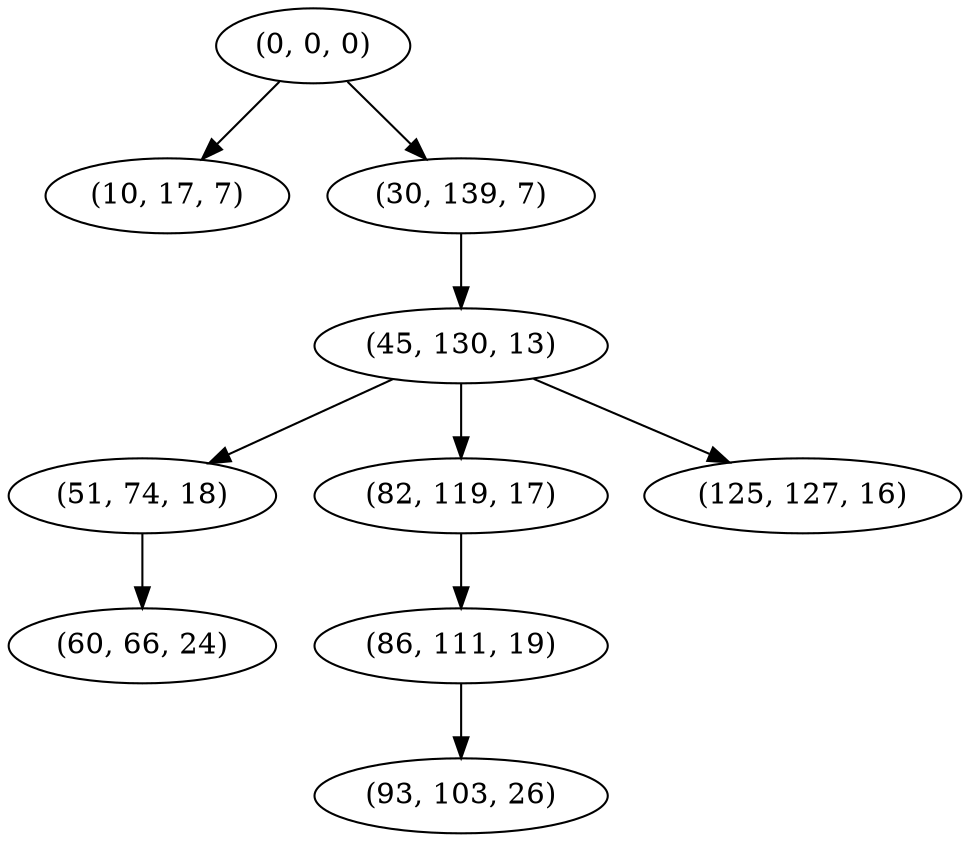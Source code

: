 digraph tree {
    "(0, 0, 0)";
    "(10, 17, 7)";
    "(30, 139, 7)";
    "(45, 130, 13)";
    "(51, 74, 18)";
    "(60, 66, 24)";
    "(82, 119, 17)";
    "(86, 111, 19)";
    "(93, 103, 26)";
    "(125, 127, 16)";
    "(0, 0, 0)" -> "(10, 17, 7)";
    "(0, 0, 0)" -> "(30, 139, 7)";
    "(30, 139, 7)" -> "(45, 130, 13)";
    "(45, 130, 13)" -> "(51, 74, 18)";
    "(45, 130, 13)" -> "(82, 119, 17)";
    "(45, 130, 13)" -> "(125, 127, 16)";
    "(51, 74, 18)" -> "(60, 66, 24)";
    "(82, 119, 17)" -> "(86, 111, 19)";
    "(86, 111, 19)" -> "(93, 103, 26)";
}
